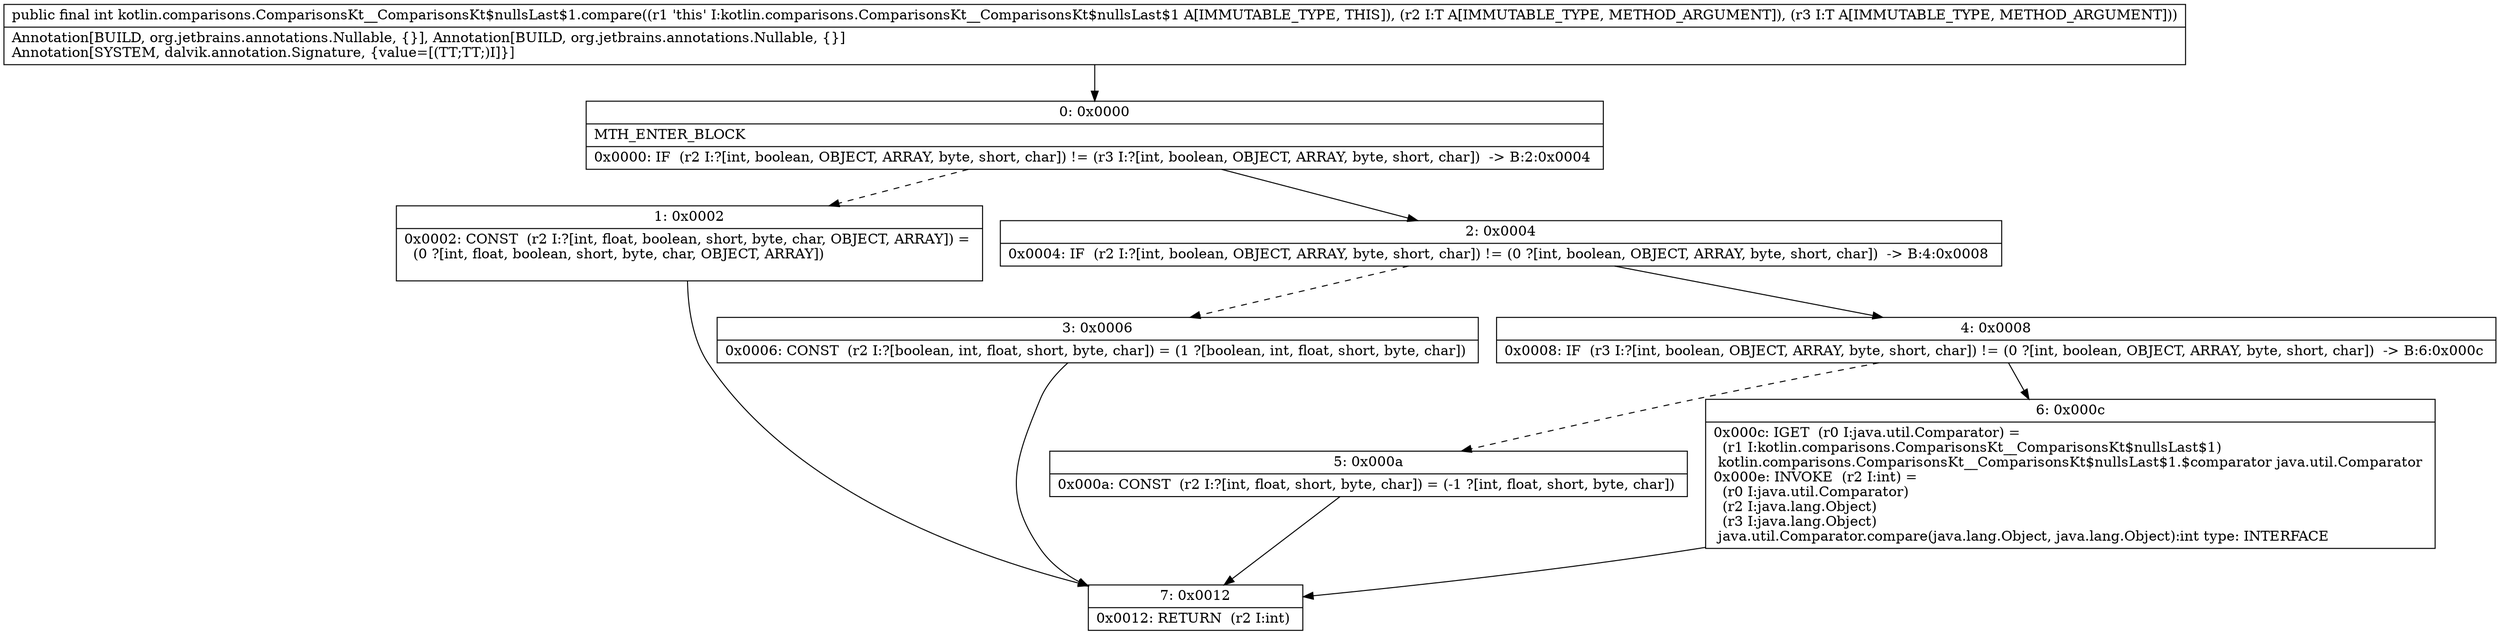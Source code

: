 digraph "CFG forkotlin.comparisons.ComparisonsKt__ComparisonsKt$nullsLast$1.compare(Ljava\/lang\/Object;Ljava\/lang\/Object;)I" {
Node_0 [shape=record,label="{0\:\ 0x0000|MTH_ENTER_BLOCK\l|0x0000: IF  (r2 I:?[int, boolean, OBJECT, ARRAY, byte, short, char]) != (r3 I:?[int, boolean, OBJECT, ARRAY, byte, short, char])  \-\> B:2:0x0004 \l}"];
Node_1 [shape=record,label="{1\:\ 0x0002|0x0002: CONST  (r2 I:?[int, float, boolean, short, byte, char, OBJECT, ARRAY]) = \l  (0 ?[int, float, boolean, short, byte, char, OBJECT, ARRAY])\l \l}"];
Node_2 [shape=record,label="{2\:\ 0x0004|0x0004: IF  (r2 I:?[int, boolean, OBJECT, ARRAY, byte, short, char]) != (0 ?[int, boolean, OBJECT, ARRAY, byte, short, char])  \-\> B:4:0x0008 \l}"];
Node_3 [shape=record,label="{3\:\ 0x0006|0x0006: CONST  (r2 I:?[boolean, int, float, short, byte, char]) = (1 ?[boolean, int, float, short, byte, char]) \l}"];
Node_4 [shape=record,label="{4\:\ 0x0008|0x0008: IF  (r3 I:?[int, boolean, OBJECT, ARRAY, byte, short, char]) != (0 ?[int, boolean, OBJECT, ARRAY, byte, short, char])  \-\> B:6:0x000c \l}"];
Node_5 [shape=record,label="{5\:\ 0x000a|0x000a: CONST  (r2 I:?[int, float, short, byte, char]) = (\-1 ?[int, float, short, byte, char]) \l}"];
Node_6 [shape=record,label="{6\:\ 0x000c|0x000c: IGET  (r0 I:java.util.Comparator) = \l  (r1 I:kotlin.comparisons.ComparisonsKt__ComparisonsKt$nullsLast$1)\l kotlin.comparisons.ComparisonsKt__ComparisonsKt$nullsLast$1.$comparator java.util.Comparator \l0x000e: INVOKE  (r2 I:int) = \l  (r0 I:java.util.Comparator)\l  (r2 I:java.lang.Object)\l  (r3 I:java.lang.Object)\l java.util.Comparator.compare(java.lang.Object, java.lang.Object):int type: INTERFACE \l}"];
Node_7 [shape=record,label="{7\:\ 0x0012|0x0012: RETURN  (r2 I:int) \l}"];
MethodNode[shape=record,label="{public final int kotlin.comparisons.ComparisonsKt__ComparisonsKt$nullsLast$1.compare((r1 'this' I:kotlin.comparisons.ComparisonsKt__ComparisonsKt$nullsLast$1 A[IMMUTABLE_TYPE, THIS]), (r2 I:T A[IMMUTABLE_TYPE, METHOD_ARGUMENT]), (r3 I:T A[IMMUTABLE_TYPE, METHOD_ARGUMENT]))  | Annotation[BUILD, org.jetbrains.annotations.Nullable, \{\}], Annotation[BUILD, org.jetbrains.annotations.Nullable, \{\}]\lAnnotation[SYSTEM, dalvik.annotation.Signature, \{value=[(TT;TT;)I]\}]\l}"];
MethodNode -> Node_0;
Node_0 -> Node_1[style=dashed];
Node_0 -> Node_2;
Node_1 -> Node_7;
Node_2 -> Node_3[style=dashed];
Node_2 -> Node_4;
Node_3 -> Node_7;
Node_4 -> Node_5[style=dashed];
Node_4 -> Node_6;
Node_5 -> Node_7;
Node_6 -> Node_7;
}

